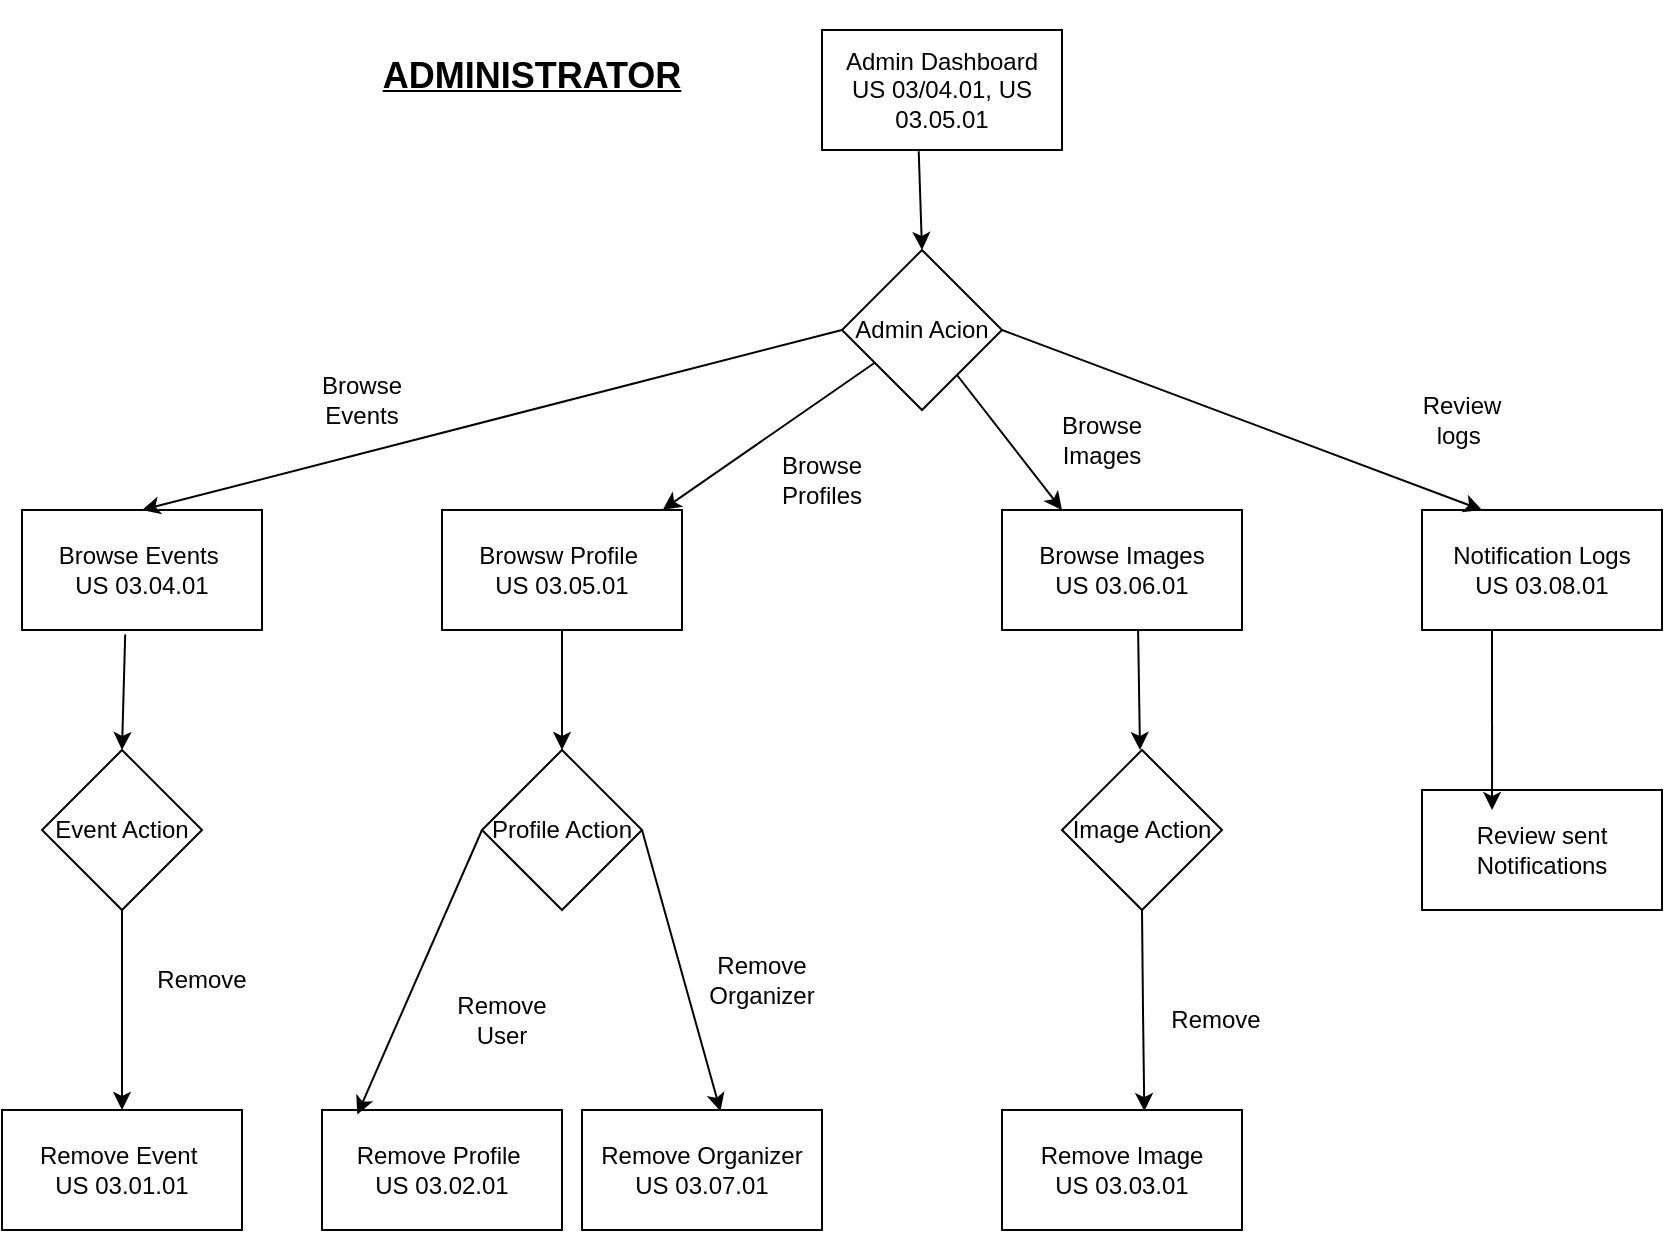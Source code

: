 <mxfile version="28.1.2">
  <diagram name="Page-1" id="oJiybw4tfWlVbWTR9u5K">
    <mxGraphModel dx="1028" dy="707" grid="1" gridSize="10" guides="1" tooltips="1" connect="1" arrows="1" fold="1" page="1" pageScale="1" pageWidth="1169" pageHeight="827" math="0" shadow="0">
      <root>
        <mxCell id="0" />
        <mxCell id="1" parent="0" />
        <mxCell id="GhzyuXHvoW_Jypllh6jN-1" value="Admin Dashboard&lt;div&gt;US 03/04.01, US 03.05.01&lt;/div&gt;" style="rounded=0;whiteSpace=wrap;html=1;" parent="1" vertex="1">
          <mxGeometry x="630" y="40" width="120" height="60" as="geometry" />
        </mxCell>
        <mxCell id="GhzyuXHvoW_Jypllh6jN-2" value="Admin Acion" style="rhombus;whiteSpace=wrap;html=1;" parent="1" vertex="1">
          <mxGeometry x="640" y="150" width="80" height="80" as="geometry" />
        </mxCell>
        <mxCell id="GhzyuXHvoW_Jypllh6jN-3" value="Browse Events&amp;nbsp;&lt;div&gt;US 03.04.01&lt;/div&gt;" style="rounded=0;whiteSpace=wrap;html=1;" parent="1" vertex="1">
          <mxGeometry x="230" y="280" width="120" height="60" as="geometry" />
        </mxCell>
        <mxCell id="GhzyuXHvoW_Jypllh6jN-4" value="Browsw Profile&amp;nbsp;&lt;div&gt;US 03.05.01&lt;/div&gt;" style="rounded=0;whiteSpace=wrap;html=1;" parent="1" vertex="1">
          <mxGeometry x="440" y="280" width="120" height="60" as="geometry" />
        </mxCell>
        <mxCell id="GhzyuXHvoW_Jypllh6jN-5" value="Browse Images&lt;div&gt;US 03.06.01&lt;/div&gt;" style="rounded=0;whiteSpace=wrap;html=1;" parent="1" vertex="1">
          <mxGeometry x="720" y="280" width="120" height="60" as="geometry" />
        </mxCell>
        <mxCell id="GhzyuXHvoW_Jypllh6jN-6" value="Notification Logs&lt;div&gt;US 03.08.01&lt;/div&gt;" style="rounded=0;whiteSpace=wrap;html=1;" parent="1" vertex="1">
          <mxGeometry x="930" y="280" width="120" height="60" as="geometry" />
        </mxCell>
        <mxCell id="GhzyuXHvoW_Jypllh6jN-7" value="Event Action" style="rhombus;whiteSpace=wrap;html=1;" parent="1" vertex="1">
          <mxGeometry x="240" y="400" width="80" height="80" as="geometry" />
        </mxCell>
        <mxCell id="GhzyuXHvoW_Jypllh6jN-8" value="Remove Event&amp;nbsp;&lt;div&gt;US 03.01.01&lt;/div&gt;" style="rounded=0;whiteSpace=wrap;html=1;" parent="1" vertex="1">
          <mxGeometry x="220" y="580" width="120" height="60" as="geometry" />
        </mxCell>
        <mxCell id="GhzyuXHvoW_Jypllh6jN-9" value="Profile Action" style="rhombus;whiteSpace=wrap;html=1;" parent="1" vertex="1">
          <mxGeometry x="460" y="400" width="80" height="80" as="geometry" />
        </mxCell>
        <mxCell id="GhzyuXHvoW_Jypllh6jN-11" value="Remove Profile&amp;nbsp;&lt;div&gt;US 03.02.01&lt;/div&gt;" style="rounded=0;whiteSpace=wrap;html=1;" parent="1" vertex="1">
          <mxGeometry x="380" y="580" width="120" height="60" as="geometry" />
        </mxCell>
        <mxCell id="GhzyuXHvoW_Jypllh6jN-12" value="Remove Organizer&lt;div&gt;US 03.07.01&lt;/div&gt;" style="rounded=0;whiteSpace=wrap;html=1;" parent="1" vertex="1">
          <mxGeometry x="510" y="580" width="120" height="60" as="geometry" />
        </mxCell>
        <mxCell id="GhzyuXHvoW_Jypllh6jN-13" value="Review sent Notifications" style="rounded=0;whiteSpace=wrap;html=1;" parent="1" vertex="1">
          <mxGeometry x="930" y="420" width="120" height="60" as="geometry" />
        </mxCell>
        <mxCell id="GhzyuXHvoW_Jypllh6jN-14" value="Image Action" style="rhombus;whiteSpace=wrap;html=1;" parent="1" vertex="1">
          <mxGeometry x="750" y="400" width="80" height="80" as="geometry" />
        </mxCell>
        <mxCell id="GhzyuXHvoW_Jypllh6jN-15" value="Remove Image&lt;div&gt;US 03.03.01&lt;/div&gt;" style="rounded=0;whiteSpace=wrap;html=1;" parent="1" vertex="1">
          <mxGeometry x="720" y="580" width="120" height="60" as="geometry" />
        </mxCell>
        <mxCell id="GhzyuXHvoW_Jypllh6jN-16" value="" style="endArrow=classic;html=1;rounded=0;entryX=0.577;entryY=0.01;entryDx=0;entryDy=0;entryPerimeter=0;exitX=1;exitY=0.5;exitDx=0;exitDy=0;" parent="1" source="GhzyuXHvoW_Jypllh6jN-9" target="GhzyuXHvoW_Jypllh6jN-12" edge="1">
          <mxGeometry width="50" height="50" relative="1" as="geometry">
            <mxPoint x="520" y="310" as="sourcePoint" />
            <mxPoint x="570" y="260" as="targetPoint" />
          </mxGeometry>
        </mxCell>
        <mxCell id="GhzyuXHvoW_Jypllh6jN-17" value="" style="endArrow=classic;html=1;rounded=0;exitX=0;exitY=0.5;exitDx=0;exitDy=0;entryX=0.147;entryY=0.037;entryDx=0;entryDy=0;entryPerimeter=0;" parent="1" source="GhzyuXHvoW_Jypllh6jN-9" target="GhzyuXHvoW_Jypllh6jN-11" edge="1">
          <mxGeometry width="50" height="50" relative="1" as="geometry">
            <mxPoint x="520" y="310" as="sourcePoint" />
            <mxPoint x="570" y="260" as="targetPoint" />
          </mxGeometry>
        </mxCell>
        <mxCell id="GhzyuXHvoW_Jypllh6jN-18" value="" style="endArrow=classic;html=1;rounded=0;exitX=0.5;exitY=1;exitDx=0;exitDy=0;entryX=0.5;entryY=0;entryDx=0;entryDy=0;" parent="1" source="GhzyuXHvoW_Jypllh6jN-7" target="GhzyuXHvoW_Jypllh6jN-8" edge="1">
          <mxGeometry width="50" height="50" relative="1" as="geometry">
            <mxPoint x="520" y="310" as="sourcePoint" />
            <mxPoint x="570" y="260" as="targetPoint" />
          </mxGeometry>
        </mxCell>
        <mxCell id="GhzyuXHvoW_Jypllh6jN-19" value="" style="endArrow=classic;html=1;rounded=0;exitX=0.5;exitY=1;exitDx=0;exitDy=0;entryX=0.5;entryY=0;entryDx=0;entryDy=0;" parent="1" source="GhzyuXHvoW_Jypllh6jN-4" target="GhzyuXHvoW_Jypllh6jN-9" edge="1">
          <mxGeometry width="50" height="50" relative="1" as="geometry">
            <mxPoint x="520" y="310" as="sourcePoint" />
            <mxPoint x="570" y="260" as="targetPoint" />
          </mxGeometry>
        </mxCell>
        <mxCell id="GhzyuXHvoW_Jypllh6jN-20" value="" style="endArrow=classic;html=1;rounded=0;exitX=0.43;exitY=1.037;exitDx=0;exitDy=0;exitPerimeter=0;entryX=0.5;entryY=0;entryDx=0;entryDy=0;" parent="1" source="GhzyuXHvoW_Jypllh6jN-3" target="GhzyuXHvoW_Jypllh6jN-7" edge="1">
          <mxGeometry width="50" height="50" relative="1" as="geometry">
            <mxPoint x="520" y="310" as="sourcePoint" />
            <mxPoint x="570" y="260" as="targetPoint" />
          </mxGeometry>
        </mxCell>
        <mxCell id="GhzyuXHvoW_Jypllh6jN-21" value="" style="endArrow=classic;html=1;rounded=0;exitX=0;exitY=0.5;exitDx=0;exitDy=0;entryX=0.5;entryY=0;entryDx=0;entryDy=0;" parent="1" source="GhzyuXHvoW_Jypllh6jN-2" target="GhzyuXHvoW_Jypllh6jN-3" edge="1">
          <mxGeometry width="50" height="50" relative="1" as="geometry">
            <mxPoint x="520" y="310" as="sourcePoint" />
            <mxPoint x="570" y="260" as="targetPoint" />
          </mxGeometry>
        </mxCell>
        <mxCell id="GhzyuXHvoW_Jypllh6jN-22" value="" style="endArrow=classic;html=1;rounded=0;entryX=0.92;entryY=-0.003;entryDx=0;entryDy=0;entryPerimeter=0;" parent="1" source="GhzyuXHvoW_Jypllh6jN-2" target="GhzyuXHvoW_Jypllh6jN-4" edge="1">
          <mxGeometry width="50" height="50" relative="1" as="geometry">
            <mxPoint x="520" y="310" as="sourcePoint" />
            <mxPoint x="570" y="260" as="targetPoint" />
          </mxGeometry>
        </mxCell>
        <mxCell id="GhzyuXHvoW_Jypllh6jN-23" value="" style="endArrow=classic;html=1;rounded=0;entryX=0.25;entryY=0;entryDx=0;entryDy=0;" parent="1" source="GhzyuXHvoW_Jypllh6jN-2" target="GhzyuXHvoW_Jypllh6jN-5" edge="1">
          <mxGeometry width="50" height="50" relative="1" as="geometry">
            <mxPoint x="520" y="310" as="sourcePoint" />
            <mxPoint x="570" y="260" as="targetPoint" />
          </mxGeometry>
        </mxCell>
        <mxCell id="GhzyuXHvoW_Jypllh6jN-24" value="" style="endArrow=classic;html=1;rounded=0;entryX=0.25;entryY=0;entryDx=0;entryDy=0;" parent="1" target="GhzyuXHvoW_Jypllh6jN-6" edge="1">
          <mxGeometry width="50" height="50" relative="1" as="geometry">
            <mxPoint x="720" y="190" as="sourcePoint" />
            <mxPoint x="770" y="140" as="targetPoint" />
          </mxGeometry>
        </mxCell>
        <mxCell id="GhzyuXHvoW_Jypllh6jN-26" value="Browse Events" style="text;html=1;align=center;verticalAlign=middle;whiteSpace=wrap;rounded=0;" parent="1" vertex="1">
          <mxGeometry x="370" y="210" width="60" height="30" as="geometry" />
        </mxCell>
        <mxCell id="GhzyuXHvoW_Jypllh6jN-28" value="Browse Profiles" style="text;html=1;align=center;verticalAlign=middle;whiteSpace=wrap;rounded=0;" parent="1" vertex="1">
          <mxGeometry x="600" y="250" width="60" height="30" as="geometry" />
        </mxCell>
        <mxCell id="GhzyuXHvoW_Jypllh6jN-29" value="Browse Images" style="text;html=1;align=center;verticalAlign=middle;whiteSpace=wrap;rounded=0;" parent="1" vertex="1">
          <mxGeometry x="740" y="230" width="60" height="30" as="geometry" />
        </mxCell>
        <mxCell id="GhzyuXHvoW_Jypllh6jN-30" value="Review logs&amp;nbsp;" style="text;html=1;align=center;verticalAlign=middle;whiteSpace=wrap;rounded=0;" parent="1" vertex="1">
          <mxGeometry x="920" y="220" width="60" height="30" as="geometry" />
        </mxCell>
        <mxCell id="GhzyuXHvoW_Jypllh6jN-32" value="Remove" style="text;html=1;align=center;verticalAlign=middle;whiteSpace=wrap;rounded=0;" parent="1" vertex="1">
          <mxGeometry x="290" y="500" width="60" height="30" as="geometry" />
        </mxCell>
        <mxCell id="GhzyuXHvoW_Jypllh6jN-34" value="Remove User" style="text;html=1;align=center;verticalAlign=middle;whiteSpace=wrap;rounded=0;" parent="1" vertex="1">
          <mxGeometry x="440" y="520" width="60" height="30" as="geometry" />
        </mxCell>
        <mxCell id="GhzyuXHvoW_Jypllh6jN-35" value="Remove Organizer" style="text;html=1;align=center;verticalAlign=middle;whiteSpace=wrap;rounded=0;" parent="1" vertex="1">
          <mxGeometry x="570" y="500" width="60" height="30" as="geometry" />
        </mxCell>
        <mxCell id="GhzyuXHvoW_Jypllh6jN-37" value="" style="endArrow=classic;html=1;rounded=0;exitX=0.567;exitY=0.997;exitDx=0;exitDy=0;exitPerimeter=0;" parent="1" source="GhzyuXHvoW_Jypllh6jN-5" edge="1">
          <mxGeometry width="50" height="50" relative="1" as="geometry">
            <mxPoint x="860" y="510" as="sourcePoint" />
            <mxPoint x="789" y="400" as="targetPoint" />
          </mxGeometry>
        </mxCell>
        <mxCell id="GhzyuXHvoW_Jypllh6jN-38" style="edgeStyle=orthogonalEdgeStyle;rounded=0;orthogonalLoop=1;jettySize=auto;html=1;entryX=0.593;entryY=0.01;entryDx=0;entryDy=0;entryPerimeter=0;" parent="1" target="GhzyuXHvoW_Jypllh6jN-15" edge="1">
          <mxGeometry relative="1" as="geometry">
            <mxPoint x="790" y="480" as="sourcePoint" />
          </mxGeometry>
        </mxCell>
        <mxCell id="GhzyuXHvoW_Jypllh6jN-40" value="Remove" style="text;html=1;align=center;verticalAlign=middle;whiteSpace=wrap;rounded=0;" parent="1" vertex="1">
          <mxGeometry x="797" y="520" width="60" height="30" as="geometry" />
        </mxCell>
        <mxCell id="GhzyuXHvoW_Jypllh6jN-41" value="" style="endArrow=classic;html=1;rounded=0;entryX=0.292;entryY=0.167;entryDx=0;entryDy=0;entryPerimeter=0;" parent="1" target="GhzyuXHvoW_Jypllh6jN-13" edge="1">
          <mxGeometry width="50" height="50" relative="1" as="geometry">
            <mxPoint x="965" y="340" as="sourcePoint" />
            <mxPoint x="1015" y="290" as="targetPoint" />
          </mxGeometry>
        </mxCell>
        <mxCell id="GhzyuXHvoW_Jypllh6jN-42" value="" style="endArrow=classic;html=1;rounded=0;entryX=0.5;entryY=0;entryDx=0;entryDy=0;exitX=0.403;exitY=1.01;exitDx=0;exitDy=0;exitPerimeter=0;" parent="1" source="GhzyuXHvoW_Jypllh6jN-1" target="GhzyuXHvoW_Jypllh6jN-2" edge="1">
          <mxGeometry width="50" height="50" relative="1" as="geometry">
            <mxPoint x="420" y="130" as="sourcePoint" />
            <mxPoint x="470" y="80" as="targetPoint" />
          </mxGeometry>
        </mxCell>
        <mxCell id="AUDqkWcoL_Dk_DoyxWlX-1" value="&lt;b&gt;&lt;font style=&quot;font-size: 18px;&quot;&gt;&lt;u&gt;ADMINISTRATOR&lt;/u&gt;&lt;/font&gt;&lt;/b&gt;" style="text;html=1;align=center;verticalAlign=middle;whiteSpace=wrap;rounded=0;" vertex="1" parent="1">
          <mxGeometry x="360" y="25" width="250" height="75" as="geometry" />
        </mxCell>
      </root>
    </mxGraphModel>
  </diagram>
</mxfile>
